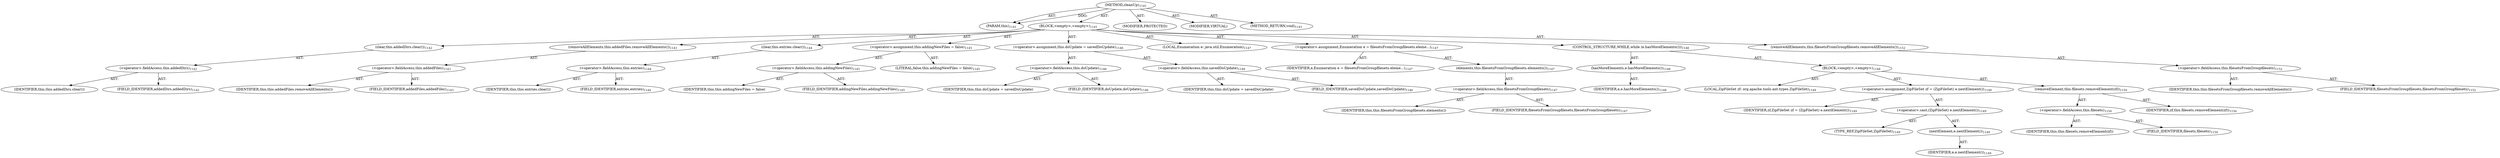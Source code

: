 digraph "cleanUp" {  
"111669149730" [label = <(METHOD,cleanUp)<SUB>1141</SUB>> ]
"115964117070" [label = <(PARAM,this)<SUB>1141</SUB>> ]
"25769803955" [label = <(BLOCK,&lt;empty&gt;,&lt;empty&gt;)<SUB>1141</SUB>> ]
"30064771998" [label = <(clear,this.addedDirs.clear())<SUB>1142</SUB>> ]
"30064771999" [label = <(&lt;operator&gt;.fieldAccess,this.addedDirs)<SUB>1142</SUB>> ]
"68719477551" [label = <(IDENTIFIER,this,this.addedDirs.clear())> ]
"55834575009" [label = <(FIELD_IDENTIFIER,addedDirs,addedDirs)<SUB>1142</SUB>> ]
"30064772000" [label = <(removeAllElements,this.addedFiles.removeAllElements())<SUB>1143</SUB>> ]
"30064772001" [label = <(&lt;operator&gt;.fieldAccess,this.addedFiles)<SUB>1143</SUB>> ]
"68719477552" [label = <(IDENTIFIER,this,this.addedFiles.removeAllElements())> ]
"55834575010" [label = <(FIELD_IDENTIFIER,addedFiles,addedFiles)<SUB>1143</SUB>> ]
"30064772002" [label = <(clear,this.entries.clear())<SUB>1144</SUB>> ]
"30064772003" [label = <(&lt;operator&gt;.fieldAccess,this.entries)<SUB>1144</SUB>> ]
"68719477553" [label = <(IDENTIFIER,this,this.entries.clear())> ]
"55834575011" [label = <(FIELD_IDENTIFIER,entries,entries)<SUB>1144</SUB>> ]
"30064772004" [label = <(&lt;operator&gt;.assignment,this.addingNewFiles = false)<SUB>1145</SUB>> ]
"30064772005" [label = <(&lt;operator&gt;.fieldAccess,this.addingNewFiles)<SUB>1145</SUB>> ]
"68719477554" [label = <(IDENTIFIER,this,this.addingNewFiles = false)> ]
"55834575012" [label = <(FIELD_IDENTIFIER,addingNewFiles,addingNewFiles)<SUB>1145</SUB>> ]
"90194313412" [label = <(LITERAL,false,this.addingNewFiles = false)<SUB>1145</SUB>> ]
"30064772006" [label = <(&lt;operator&gt;.assignment,this.doUpdate = savedDoUpdate)<SUB>1146</SUB>> ]
"30064772007" [label = <(&lt;operator&gt;.fieldAccess,this.doUpdate)<SUB>1146</SUB>> ]
"68719477555" [label = <(IDENTIFIER,this,this.doUpdate = savedDoUpdate)> ]
"55834575013" [label = <(FIELD_IDENTIFIER,doUpdate,doUpdate)<SUB>1146</SUB>> ]
"30064772008" [label = <(&lt;operator&gt;.fieldAccess,this.savedDoUpdate)<SUB>1146</SUB>> ]
"68719477556" [label = <(IDENTIFIER,this,this.doUpdate = savedDoUpdate)> ]
"55834575014" [label = <(FIELD_IDENTIFIER,savedDoUpdate,savedDoUpdate)<SUB>1146</SUB>> ]
"94489280617" [label = <(LOCAL,Enumeration e: java.util.Enumeration)<SUB>1147</SUB>> ]
"30064772009" [label = <(&lt;operator&gt;.assignment,Enumeration e = filesetsFromGroupfilesets.eleme...)<SUB>1147</SUB>> ]
"68719477557" [label = <(IDENTIFIER,e,Enumeration e = filesetsFromGroupfilesets.eleme...)<SUB>1147</SUB>> ]
"30064772010" [label = <(elements,this.filesetsFromGroupfilesets.elements())<SUB>1147</SUB>> ]
"30064772011" [label = <(&lt;operator&gt;.fieldAccess,this.filesetsFromGroupfilesets)<SUB>1147</SUB>> ]
"68719477558" [label = <(IDENTIFIER,this,this.filesetsFromGroupfilesets.elements())> ]
"55834575015" [label = <(FIELD_IDENTIFIER,filesetsFromGroupfilesets,filesetsFromGroupfilesets)<SUB>1147</SUB>> ]
"47244640386" [label = <(CONTROL_STRUCTURE,WHILE,while (e.hasMoreElements()))<SUB>1148</SUB>> ]
"30064772012" [label = <(hasMoreElements,e.hasMoreElements())<SUB>1148</SUB>> ]
"68719477559" [label = <(IDENTIFIER,e,e.hasMoreElements())<SUB>1148</SUB>> ]
"25769803956" [label = <(BLOCK,&lt;empty&gt;,&lt;empty&gt;)<SUB>1148</SUB>> ]
"94489280618" [label = <(LOCAL,ZipFileSet zf: org.apache.tools.ant.types.ZipFileSet)<SUB>1149</SUB>> ]
"30064772013" [label = <(&lt;operator&gt;.assignment,ZipFileSet zf = (ZipFileSet) e.nextElement())<SUB>1149</SUB>> ]
"68719477560" [label = <(IDENTIFIER,zf,ZipFileSet zf = (ZipFileSet) e.nextElement())<SUB>1149</SUB>> ]
"30064772014" [label = <(&lt;operator&gt;.cast,(ZipFileSet) e.nextElement())<SUB>1149</SUB>> ]
"180388626453" [label = <(TYPE_REF,ZipFileSet,ZipFileSet)<SUB>1149</SUB>> ]
"30064772015" [label = <(nextElement,e.nextElement())<SUB>1149</SUB>> ]
"68719477561" [label = <(IDENTIFIER,e,e.nextElement())<SUB>1149</SUB>> ]
"30064772016" [label = <(removeElement,this.filesets.removeElement(zf))<SUB>1150</SUB>> ]
"30064772017" [label = <(&lt;operator&gt;.fieldAccess,this.filesets)<SUB>1150</SUB>> ]
"68719477562" [label = <(IDENTIFIER,this,this.filesets.removeElement(zf))> ]
"55834575016" [label = <(FIELD_IDENTIFIER,filesets,filesets)<SUB>1150</SUB>> ]
"68719477563" [label = <(IDENTIFIER,zf,this.filesets.removeElement(zf))<SUB>1150</SUB>> ]
"30064772018" [label = <(removeAllElements,this.filesetsFromGroupfilesets.removeAllElements())<SUB>1152</SUB>> ]
"30064772019" [label = <(&lt;operator&gt;.fieldAccess,this.filesetsFromGroupfilesets)<SUB>1152</SUB>> ]
"68719477564" [label = <(IDENTIFIER,this,this.filesetsFromGroupfilesets.removeAllElements())> ]
"55834575017" [label = <(FIELD_IDENTIFIER,filesetsFromGroupfilesets,filesetsFromGroupfilesets)<SUB>1152</SUB>> ]
"133143986270" [label = <(MODIFIER,PROTECTED)> ]
"133143986271" [label = <(MODIFIER,VIRTUAL)> ]
"128849018914" [label = <(METHOD_RETURN,void)<SUB>1141</SUB>> ]
  "111669149730" -> "115964117070"  [ label = "AST: "] 
  "111669149730" -> "25769803955"  [ label = "AST: "] 
  "111669149730" -> "133143986270"  [ label = "AST: "] 
  "111669149730" -> "133143986271"  [ label = "AST: "] 
  "111669149730" -> "128849018914"  [ label = "AST: "] 
  "25769803955" -> "30064771998"  [ label = "AST: "] 
  "25769803955" -> "30064772000"  [ label = "AST: "] 
  "25769803955" -> "30064772002"  [ label = "AST: "] 
  "25769803955" -> "30064772004"  [ label = "AST: "] 
  "25769803955" -> "30064772006"  [ label = "AST: "] 
  "25769803955" -> "94489280617"  [ label = "AST: "] 
  "25769803955" -> "30064772009"  [ label = "AST: "] 
  "25769803955" -> "47244640386"  [ label = "AST: "] 
  "25769803955" -> "30064772018"  [ label = "AST: "] 
  "30064771998" -> "30064771999"  [ label = "AST: "] 
  "30064771999" -> "68719477551"  [ label = "AST: "] 
  "30064771999" -> "55834575009"  [ label = "AST: "] 
  "30064772000" -> "30064772001"  [ label = "AST: "] 
  "30064772001" -> "68719477552"  [ label = "AST: "] 
  "30064772001" -> "55834575010"  [ label = "AST: "] 
  "30064772002" -> "30064772003"  [ label = "AST: "] 
  "30064772003" -> "68719477553"  [ label = "AST: "] 
  "30064772003" -> "55834575011"  [ label = "AST: "] 
  "30064772004" -> "30064772005"  [ label = "AST: "] 
  "30064772004" -> "90194313412"  [ label = "AST: "] 
  "30064772005" -> "68719477554"  [ label = "AST: "] 
  "30064772005" -> "55834575012"  [ label = "AST: "] 
  "30064772006" -> "30064772007"  [ label = "AST: "] 
  "30064772006" -> "30064772008"  [ label = "AST: "] 
  "30064772007" -> "68719477555"  [ label = "AST: "] 
  "30064772007" -> "55834575013"  [ label = "AST: "] 
  "30064772008" -> "68719477556"  [ label = "AST: "] 
  "30064772008" -> "55834575014"  [ label = "AST: "] 
  "30064772009" -> "68719477557"  [ label = "AST: "] 
  "30064772009" -> "30064772010"  [ label = "AST: "] 
  "30064772010" -> "30064772011"  [ label = "AST: "] 
  "30064772011" -> "68719477558"  [ label = "AST: "] 
  "30064772011" -> "55834575015"  [ label = "AST: "] 
  "47244640386" -> "30064772012"  [ label = "AST: "] 
  "47244640386" -> "25769803956"  [ label = "AST: "] 
  "30064772012" -> "68719477559"  [ label = "AST: "] 
  "25769803956" -> "94489280618"  [ label = "AST: "] 
  "25769803956" -> "30064772013"  [ label = "AST: "] 
  "25769803956" -> "30064772016"  [ label = "AST: "] 
  "30064772013" -> "68719477560"  [ label = "AST: "] 
  "30064772013" -> "30064772014"  [ label = "AST: "] 
  "30064772014" -> "180388626453"  [ label = "AST: "] 
  "30064772014" -> "30064772015"  [ label = "AST: "] 
  "30064772015" -> "68719477561"  [ label = "AST: "] 
  "30064772016" -> "30064772017"  [ label = "AST: "] 
  "30064772016" -> "68719477563"  [ label = "AST: "] 
  "30064772017" -> "68719477562"  [ label = "AST: "] 
  "30064772017" -> "55834575016"  [ label = "AST: "] 
  "30064772018" -> "30064772019"  [ label = "AST: "] 
  "30064772019" -> "68719477564"  [ label = "AST: "] 
  "30064772019" -> "55834575017"  [ label = "AST: "] 
  "111669149730" -> "115964117070"  [ label = "DDG: "] 
}
